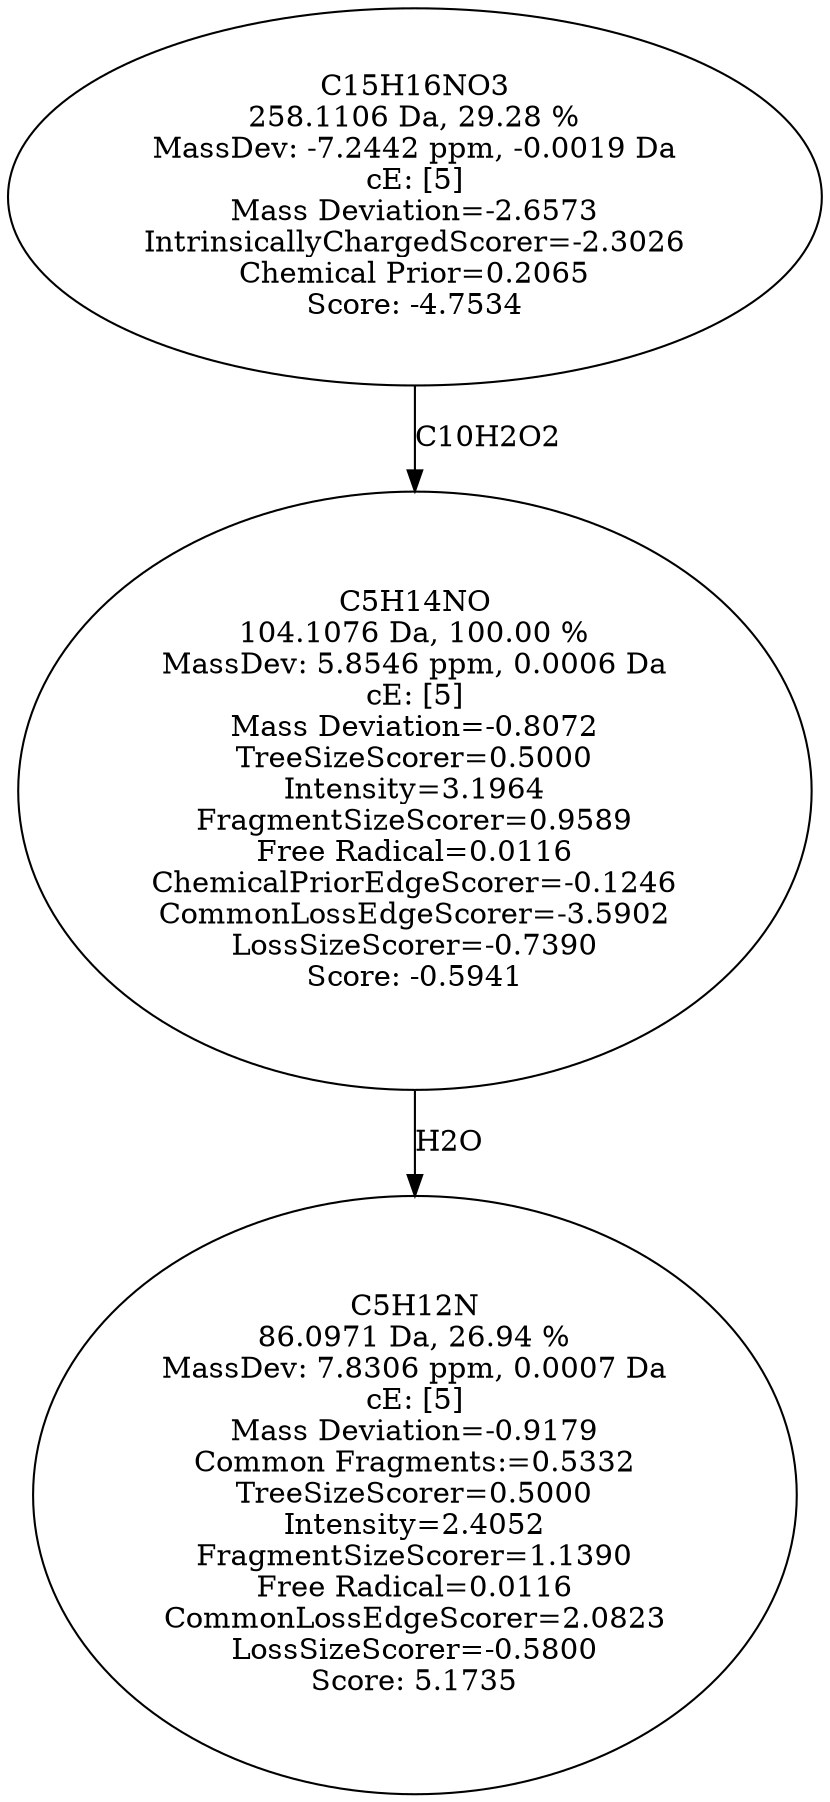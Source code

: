 strict digraph {
v1 [label="C5H12N\n86.0971 Da, 26.94 %\nMassDev: 7.8306 ppm, 0.0007 Da\ncE: [5]\nMass Deviation=-0.9179\nCommon Fragments:=0.5332\nTreeSizeScorer=0.5000\nIntensity=2.4052\nFragmentSizeScorer=1.1390\nFree Radical=0.0116\nCommonLossEdgeScorer=2.0823\nLossSizeScorer=-0.5800\nScore: 5.1735"];
v2 [label="C5H14NO\n104.1076 Da, 100.00 %\nMassDev: 5.8546 ppm, 0.0006 Da\ncE: [5]\nMass Deviation=-0.8072\nTreeSizeScorer=0.5000\nIntensity=3.1964\nFragmentSizeScorer=0.9589\nFree Radical=0.0116\nChemicalPriorEdgeScorer=-0.1246\nCommonLossEdgeScorer=-3.5902\nLossSizeScorer=-0.7390\nScore: -0.5941"];
v3 [label="C15H16NO3\n258.1106 Da, 29.28 %\nMassDev: -7.2442 ppm, -0.0019 Da\ncE: [5]\nMass Deviation=-2.6573\nIntrinsicallyChargedScorer=-2.3026\nChemical Prior=0.2065\nScore: -4.7534"];
v2 -> v1 [label="H2O"];
v3 -> v2 [label="C10H2O2"];
}